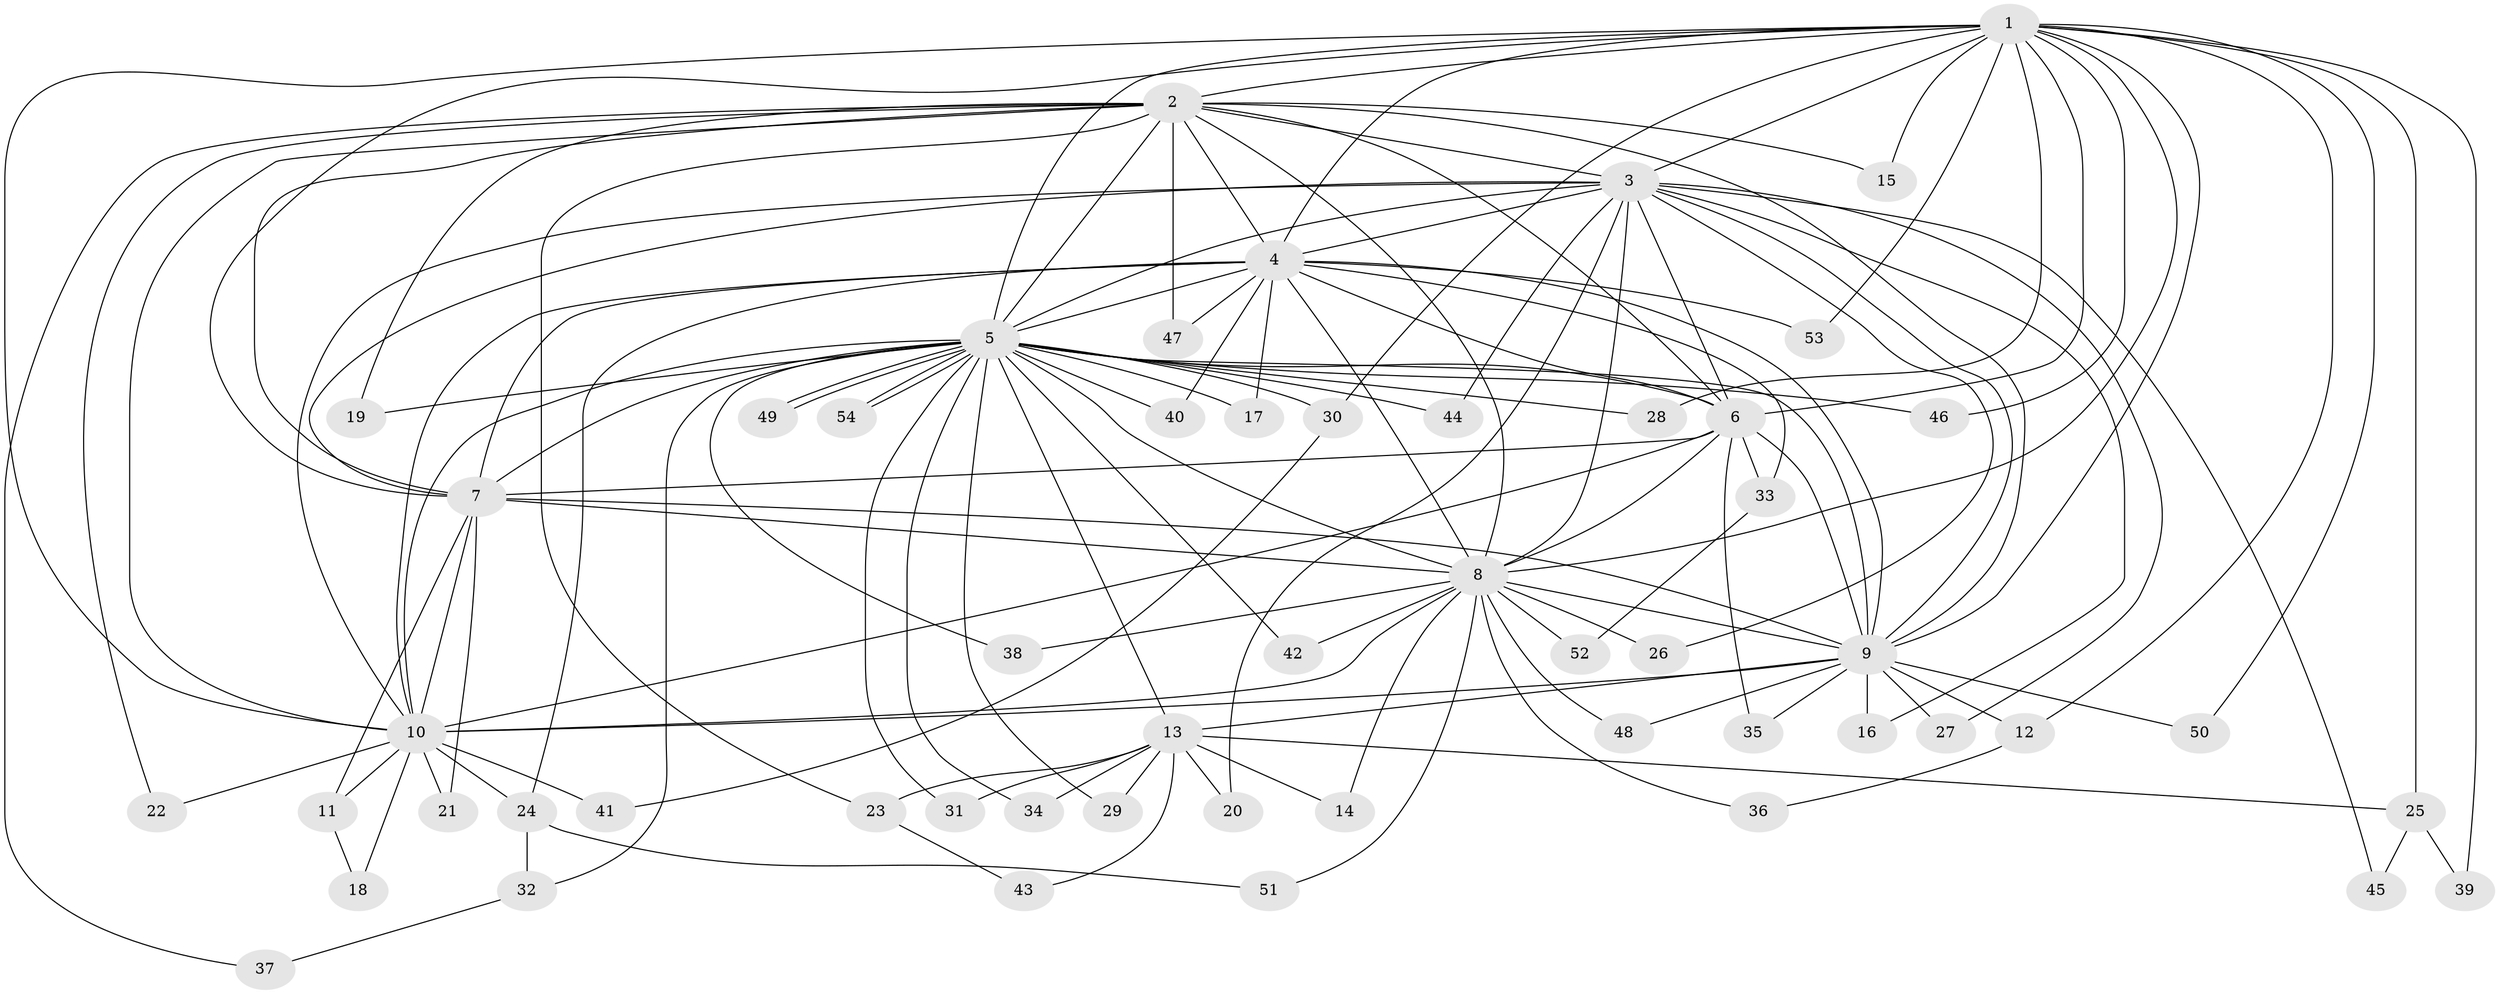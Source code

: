 // Generated by graph-tools (version 1.1) at 2025/01/03/09/25 03:01:24]
// undirected, 54 vertices, 133 edges
graph export_dot {
graph [start="1"]
  node [color=gray90,style=filled];
  1;
  2;
  3;
  4;
  5;
  6;
  7;
  8;
  9;
  10;
  11;
  12;
  13;
  14;
  15;
  16;
  17;
  18;
  19;
  20;
  21;
  22;
  23;
  24;
  25;
  26;
  27;
  28;
  29;
  30;
  31;
  32;
  33;
  34;
  35;
  36;
  37;
  38;
  39;
  40;
  41;
  42;
  43;
  44;
  45;
  46;
  47;
  48;
  49;
  50;
  51;
  52;
  53;
  54;
  1 -- 2;
  1 -- 3;
  1 -- 4;
  1 -- 5;
  1 -- 6;
  1 -- 7;
  1 -- 8;
  1 -- 9;
  1 -- 10;
  1 -- 12;
  1 -- 15;
  1 -- 25;
  1 -- 28;
  1 -- 30;
  1 -- 39;
  1 -- 46;
  1 -- 50;
  1 -- 53;
  2 -- 3;
  2 -- 4;
  2 -- 5;
  2 -- 6;
  2 -- 7;
  2 -- 8;
  2 -- 9;
  2 -- 10;
  2 -- 15;
  2 -- 19;
  2 -- 22;
  2 -- 23;
  2 -- 37;
  2 -- 47;
  3 -- 4;
  3 -- 5;
  3 -- 6;
  3 -- 7;
  3 -- 8;
  3 -- 9;
  3 -- 10;
  3 -- 16;
  3 -- 20;
  3 -- 26;
  3 -- 27;
  3 -- 44;
  3 -- 45;
  4 -- 5;
  4 -- 6;
  4 -- 7;
  4 -- 8;
  4 -- 9;
  4 -- 10;
  4 -- 17;
  4 -- 24;
  4 -- 33;
  4 -- 40;
  4 -- 47;
  4 -- 53;
  5 -- 6;
  5 -- 7;
  5 -- 8;
  5 -- 9;
  5 -- 10;
  5 -- 13;
  5 -- 17;
  5 -- 19;
  5 -- 28;
  5 -- 29;
  5 -- 30;
  5 -- 31;
  5 -- 32;
  5 -- 34;
  5 -- 38;
  5 -- 40;
  5 -- 42;
  5 -- 44;
  5 -- 46;
  5 -- 49;
  5 -- 49;
  5 -- 54;
  5 -- 54;
  6 -- 7;
  6 -- 8;
  6 -- 9;
  6 -- 10;
  6 -- 33;
  6 -- 35;
  7 -- 8;
  7 -- 9;
  7 -- 10;
  7 -- 11;
  7 -- 21;
  8 -- 9;
  8 -- 10;
  8 -- 14;
  8 -- 26;
  8 -- 36;
  8 -- 38;
  8 -- 42;
  8 -- 48;
  8 -- 51;
  8 -- 52;
  9 -- 10;
  9 -- 12;
  9 -- 13;
  9 -- 16;
  9 -- 27;
  9 -- 35;
  9 -- 48;
  9 -- 50;
  10 -- 11;
  10 -- 18;
  10 -- 21;
  10 -- 22;
  10 -- 24;
  10 -- 41;
  11 -- 18;
  12 -- 36;
  13 -- 14;
  13 -- 20;
  13 -- 23;
  13 -- 25;
  13 -- 29;
  13 -- 31;
  13 -- 34;
  13 -- 43;
  23 -- 43;
  24 -- 32;
  24 -- 51;
  25 -- 39;
  25 -- 45;
  30 -- 41;
  32 -- 37;
  33 -- 52;
}
